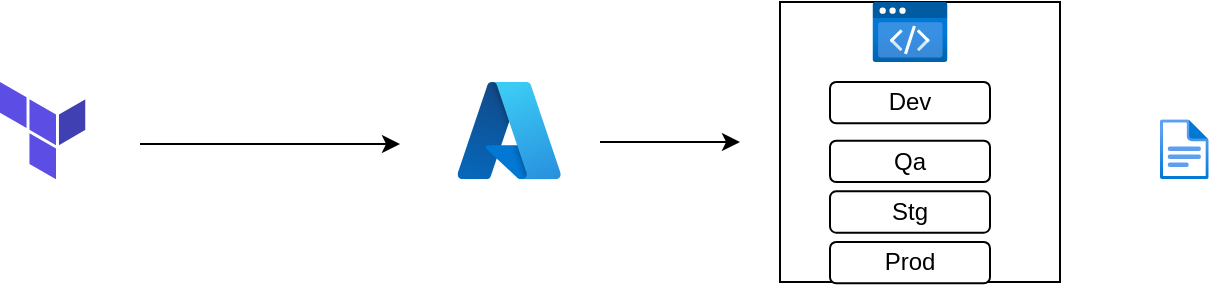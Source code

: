 <mxfile version="26.1.1">
  <diagram name="Page-1" id="x7u3mcI3NVOnRVFoVJLS">
    <mxGraphModel dx="745" dy="588" grid="1" gridSize="10" guides="1" tooltips="1" connect="1" arrows="1" fold="1" page="1" pageScale="1" pageWidth="827" pageHeight="1169" math="0" shadow="0">
      <root>
        <mxCell id="0" />
        <mxCell id="1" parent="0" />
        <mxCell id="7wI6CimemcjMPgal6HPT-19" value="" style="whiteSpace=wrap;html=1;aspect=fixed;" vertex="1" parent="1">
          <mxGeometry x="590" y="30" width="140" height="140" as="geometry" />
        </mxCell>
        <mxCell id="7wI6CimemcjMPgal6HPT-2" value="" style="shape=image;imageAspect=0;aspect=fixed;verticalLabelPosition=bottom;verticalAlign=top;image=data:image/svg+xml,PHN2ZyB4bWxucz0iaHR0cDovL3d3dy53My5vcmcvMjAwMC9zdmciIGZpbGw9Im5vbmUiIHZpZXdCb3g9IjE2IDE0IDMyIDM2LjM2Mzk5ODQxMzA4NTk0IiBoZWlnaHQ9IjQ1NC41NDk5ODAxNjM1NzQyIiB3aWR0aD0iNDAwIj48cGF0aCBmaWxsPSIjNDA0MEIyIiBkPSJNMzguMDYgMjYuMTUxdjExLjQ3M0w0OCAzMS44OTFWMjAuNDA2bC05Ljk0IDUuNzQ1eiIvPjxwYXRoIGZpbGw9IiM1QzRFRTUiIGQ9Im0yNy4wMyAyMC40MDYgOS45NCA1Ljc0NXYxMS40NzNsLTkuOTQtNS43NFYyMC40MDd6TTE2IDE0djExLjQ3OWw5Ljk0IDUuNzR2LTExLjQ4TDE2IDE0em0xMS4wMyAzMC42MjQgOS45NCA1Ljc0di0xMS40OGwtOS45NC01LjczOXYxMS40OHoiLz48L3N2Zz4=;" vertex="1" parent="1">
          <mxGeometry x="200" y="70" width="42.75" height="48.63" as="geometry" />
        </mxCell>
        <mxCell id="7wI6CimemcjMPgal6HPT-5" value="" style="image;aspect=fixed;html=1;points=[];align=center;fontSize=12;image=img/lib/azure2/preview/Static_Apps.svg;" vertex="1" parent="1">
          <mxGeometry x="636.12" y="30" width="37.77" height="30" as="geometry" />
        </mxCell>
        <mxCell id="7wI6CimemcjMPgal6HPT-8" value="" style="image;aspect=fixed;html=1;points=[];align=center;fontSize=12;image=img/lib/azure2/other/Azure_A.svg;" vertex="1" parent="1">
          <mxGeometry x="428.8" y="70" width="51.57" height="48.63" as="geometry" />
        </mxCell>
        <mxCell id="7wI6CimemcjMPgal6HPT-12" value="" style="image;aspect=fixed;html=1;points=[];align=center;fontSize=12;image=img/lib/azure2/general/File.svg;" vertex="1" parent="1">
          <mxGeometry x="780" y="88.63" width="24.35" height="30" as="geometry" />
        </mxCell>
        <mxCell id="7wI6CimemcjMPgal6HPT-17" value="" style="endArrow=classic;html=1;rounded=0;" edge="1" parent="1">
          <mxGeometry width="50" height="50" relative="1" as="geometry">
            <mxPoint x="270" y="101" as="sourcePoint" />
            <mxPoint x="400" y="101" as="targetPoint" />
          </mxGeometry>
        </mxCell>
        <mxCell id="7wI6CimemcjMPgal6HPT-18" value="" style="endArrow=classic;html=1;rounded=0;" edge="1" parent="1">
          <mxGeometry width="50" height="50" relative="1" as="geometry">
            <mxPoint x="500" y="100" as="sourcePoint" />
            <mxPoint x="570" y="100" as="targetPoint" />
          </mxGeometry>
        </mxCell>
        <mxCell id="7wI6CimemcjMPgal6HPT-24" value="Dev" style="rounded=1;whiteSpace=wrap;html=1;" vertex="1" parent="1">
          <mxGeometry x="615" y="70" width="80" height="20.68" as="geometry" />
        </mxCell>
        <mxCell id="7wI6CimemcjMPgal6HPT-25" value="Qa" style="rounded=1;whiteSpace=wrap;html=1;" vertex="1" parent="1">
          <mxGeometry x="615" y="99.32" width="80" height="20.68" as="geometry" />
        </mxCell>
        <mxCell id="7wI6CimemcjMPgal6HPT-26" value="Stg" style="rounded=1;whiteSpace=wrap;html=1;" vertex="1" parent="1">
          <mxGeometry x="615" y="124.66" width="80" height="20.68" as="geometry" />
        </mxCell>
        <mxCell id="7wI6CimemcjMPgal6HPT-27" value="Prod" style="rounded=1;whiteSpace=wrap;html=1;" vertex="1" parent="1">
          <mxGeometry x="615" y="150" width="80" height="20.68" as="geometry" />
        </mxCell>
      </root>
    </mxGraphModel>
  </diagram>
</mxfile>
